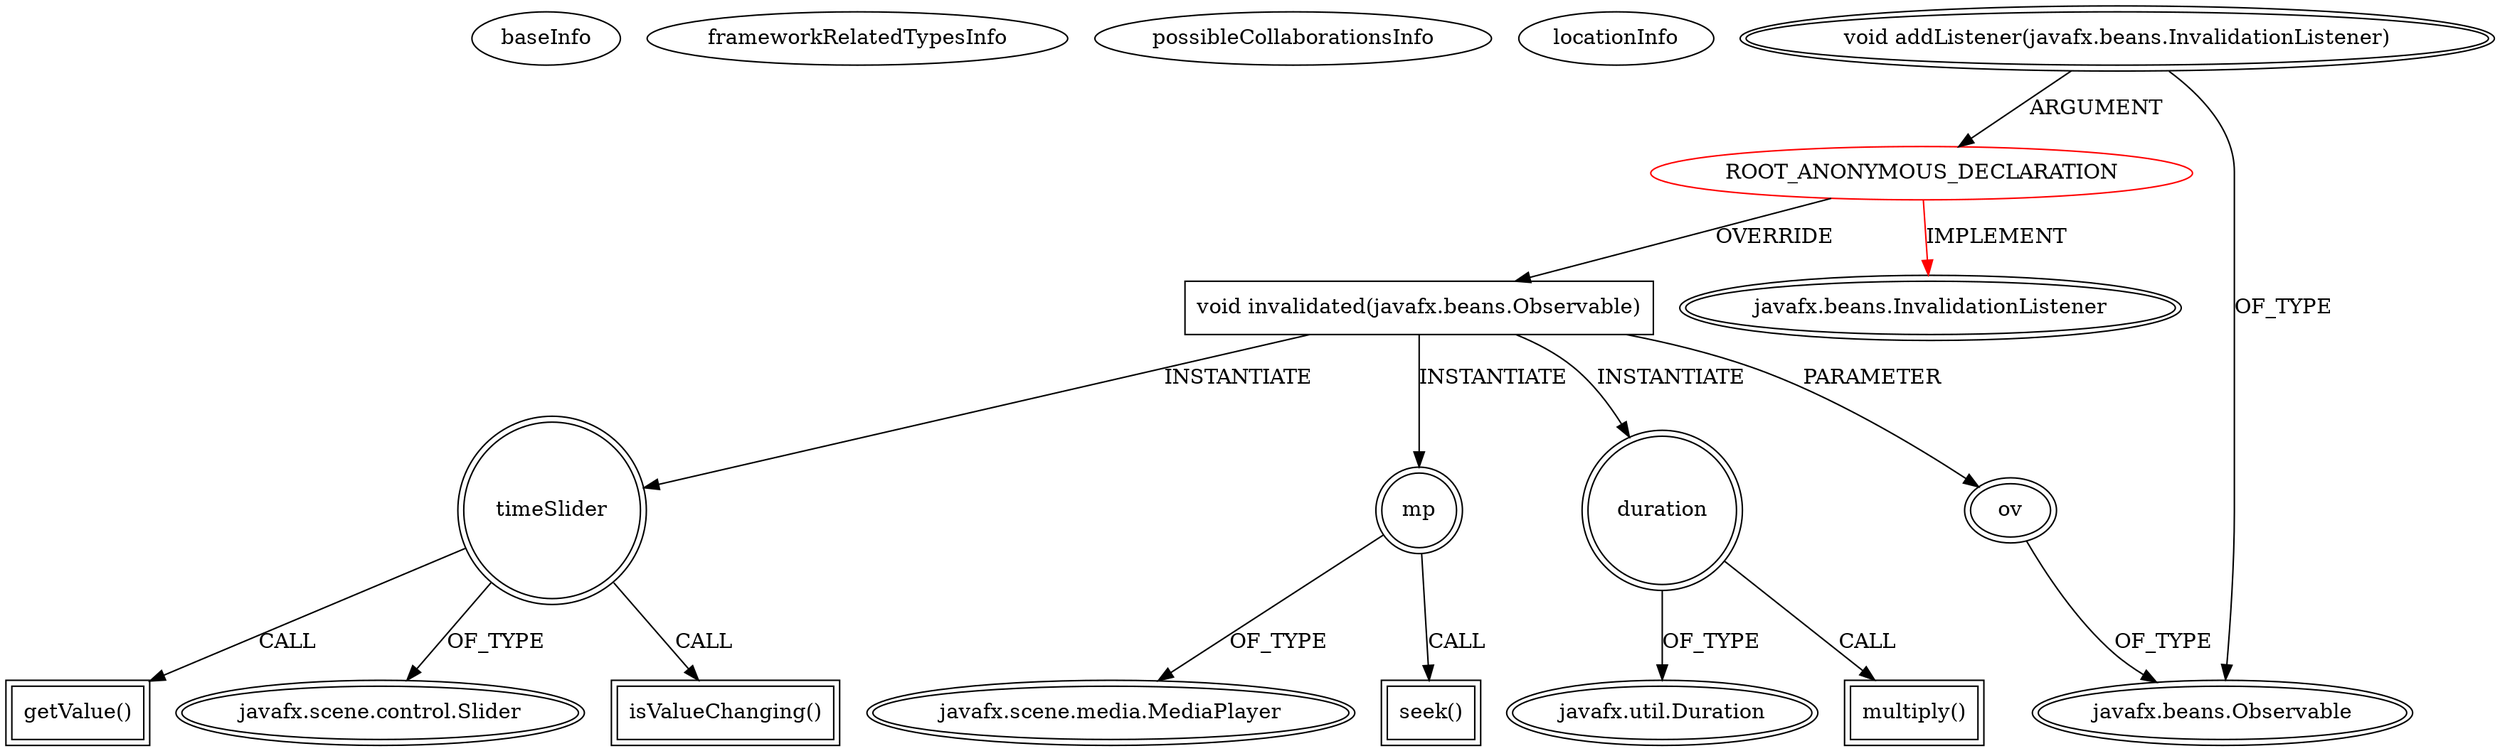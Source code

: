 digraph {
baseInfo[graphId=1608,category="extension_graph",isAnonymous=true,possibleRelation=false]
frameworkRelatedTypesInfo[0="javafx.beans.InvalidationListener"]
possibleCollaborationsInfo[]
locationInfo[projectName="Williamgood-CST517-VR",filePath="/Williamgood-CST517-VR/CST517-VR-master/src/MediaControl.java",contextSignature="void MediaControl(javafx.scene.media.MediaPlayer)",graphId="1608"]
0[label="ROOT_ANONYMOUS_DECLARATION",vertexType="ROOT_ANONYMOUS_DECLARATION",isFrameworkType=false,color=red]
1[label="javafx.beans.InvalidationListener",vertexType="FRAMEWORK_INTERFACE_TYPE",isFrameworkType=true,peripheries=2]
2[label="void addListener(javafx.beans.InvalidationListener)",vertexType="OUTSIDE_CALL",isFrameworkType=true,peripheries=2]
3[label="javafx.beans.Observable",vertexType="FRAMEWORK_INTERFACE_TYPE",isFrameworkType=true,peripheries=2]
4[label="void invalidated(javafx.beans.Observable)",vertexType="OVERRIDING_METHOD_DECLARATION",isFrameworkType=false,shape=box]
5[label="ov",vertexType="PARAMETER_DECLARATION",isFrameworkType=true,peripheries=2]
7[label="timeSlider",vertexType="VARIABLE_EXPRESION",isFrameworkType=true,peripheries=2,shape=circle]
9[label="javafx.scene.control.Slider",vertexType="FRAMEWORK_CLASS_TYPE",isFrameworkType=true,peripheries=2]
8[label="isValueChanging()",vertexType="INSIDE_CALL",isFrameworkType=true,peripheries=2,shape=box]
10[label="mp",vertexType="VARIABLE_EXPRESION",isFrameworkType=true,peripheries=2,shape=circle]
12[label="javafx.scene.media.MediaPlayer",vertexType="FRAMEWORK_CLASS_TYPE",isFrameworkType=true,peripheries=2]
11[label="seek()",vertexType="INSIDE_CALL",isFrameworkType=true,peripheries=2,shape=box]
13[label="duration",vertexType="VARIABLE_EXPRESION",isFrameworkType=true,peripheries=2,shape=circle]
15[label="javafx.util.Duration",vertexType="FRAMEWORK_CLASS_TYPE",isFrameworkType=true,peripheries=2]
14[label="multiply()",vertexType="INSIDE_CALL",isFrameworkType=true,peripheries=2,shape=box]
17[label="getValue()",vertexType="INSIDE_CALL",isFrameworkType=true,peripheries=2,shape=box]
0->1[label="IMPLEMENT",color=red]
2->0[label="ARGUMENT"]
2->3[label="OF_TYPE"]
0->4[label="OVERRIDE"]
5->3[label="OF_TYPE"]
4->5[label="PARAMETER"]
4->7[label="INSTANTIATE"]
7->9[label="OF_TYPE"]
7->8[label="CALL"]
4->10[label="INSTANTIATE"]
10->12[label="OF_TYPE"]
10->11[label="CALL"]
4->13[label="INSTANTIATE"]
13->15[label="OF_TYPE"]
13->14[label="CALL"]
7->17[label="CALL"]
}

